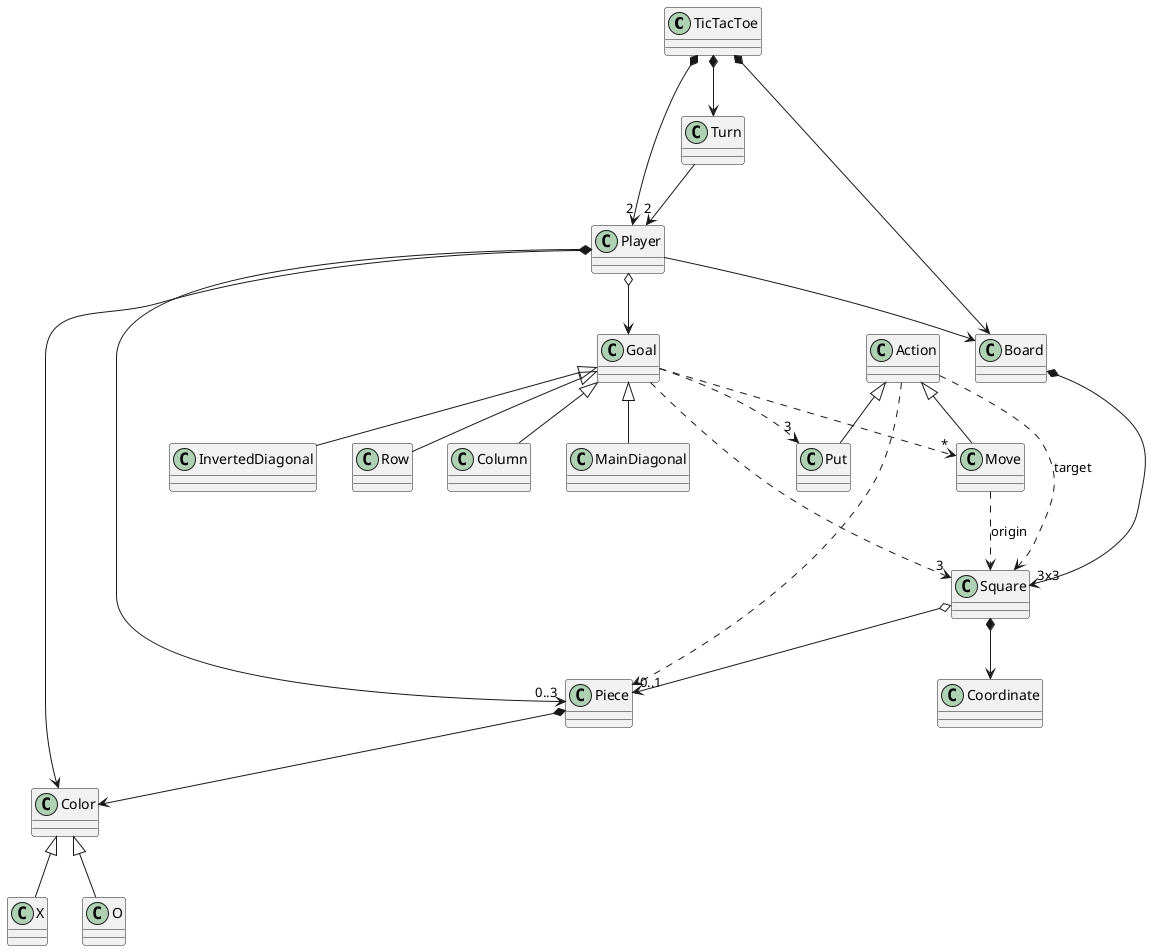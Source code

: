 @startuml vocabulary

TicTacToe *-down-> "2" Player
TicTacToe *-down-> Board
TicTacToe *-down-> Turn

Turn -down-> "2" Player

Player -down-> Board
Player o-down-> "0..3" Piece
Player o-down-> Goal
Player *-down-> Color


Action <|-down- Put
Action <|-down- Move

Piece *-down-> Color

Color <|-down- X
Color <|-down- O

Goal ..> "3" Put
Goal ..> "*" Move
Goal ..> "3" Square

Board *-down-> "3x3" Square
Square *-down-> Coordinate
Square o-down-> "0..1" Piece

Action .down.> Piece
Action .down.> Square : target
Move .down.> Square : origin

Goal <|-down- Row
Goal <|-down- Column
Goal <|-down- MainDiagonal
Goal <|-down- InvertedDiagonal

@enduml
